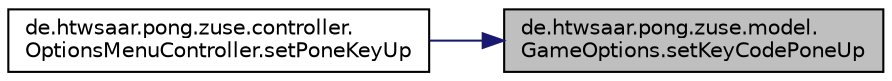 digraph "de.htwsaar.pong.zuse.model.GameOptions.setKeyCodePoneUp"
{
 // LATEX_PDF_SIZE
  edge [fontname="Helvetica",fontsize="10",labelfontname="Helvetica",labelfontsize="10"];
  node [fontname="Helvetica",fontsize="10",shape=record];
  rankdir="RL";
  Node1 [label="de.htwsaar.pong.zuse.model.\lGameOptions.setKeyCodePoneUp",height=0.2,width=0.4,color="black", fillcolor="grey75", style="filled", fontcolor="black",tooltip="Setter für Attribut poneUp setzt Key für Up von Player 1."];
  Node1 -> Node2 [dir="back",color="midnightblue",fontsize="10",style="solid"];
  Node2 [label="de.htwsaar.pong.zuse.controller.\lOptionsMenuController.setPoneKeyUp",height=0.2,width=0.4,color="black", fillcolor="white", style="filled",URL="$classde_1_1htwsaar_1_1pong_1_1zuse_1_1controller_1_1_options_menu_controller.html#a955d3d496b4bd9155433a4f5ad23feaf",tooltip=" "];
}
